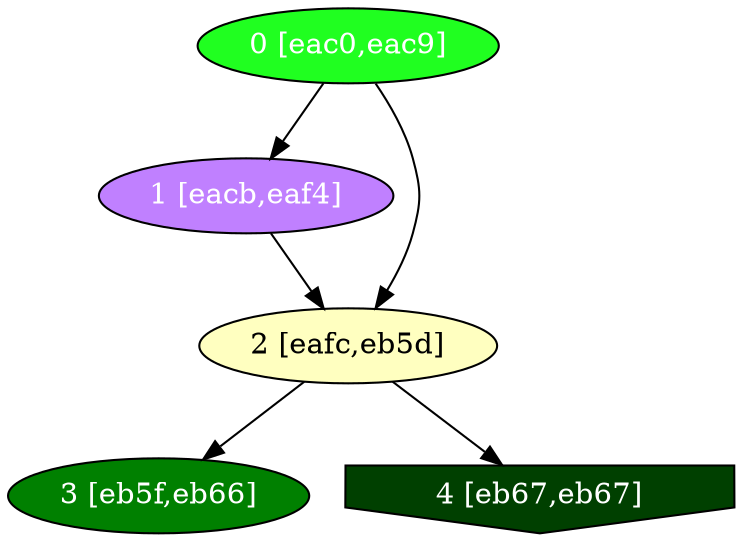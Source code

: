 diGraph libnss3{
	libnss3_0  [style=filled fillcolor="#20FF20" fontcolor="#ffffff" shape=oval label="0 [eac0,eac9]"]
	libnss3_1  [style=filled fillcolor="#C080FF" fontcolor="#ffffff" shape=oval label="1 [eacb,eaf4]"]
	libnss3_2  [style=filled fillcolor="#FFFFC0" fontcolor="#000000" shape=oval label="2 [eafc,eb5d]"]
	libnss3_3  [style=filled fillcolor="#008000" fontcolor="#ffffff" shape=oval label="3 [eb5f,eb66]"]
	libnss3_4  [style=filled fillcolor="#004000" fontcolor="#ffffff" shape=invhouse label="4 [eb67,eb67]"]

	libnss3_0 -> libnss3_1
	libnss3_0 -> libnss3_2
	libnss3_1 -> libnss3_2
	libnss3_2 -> libnss3_3
	libnss3_2 -> libnss3_4
}